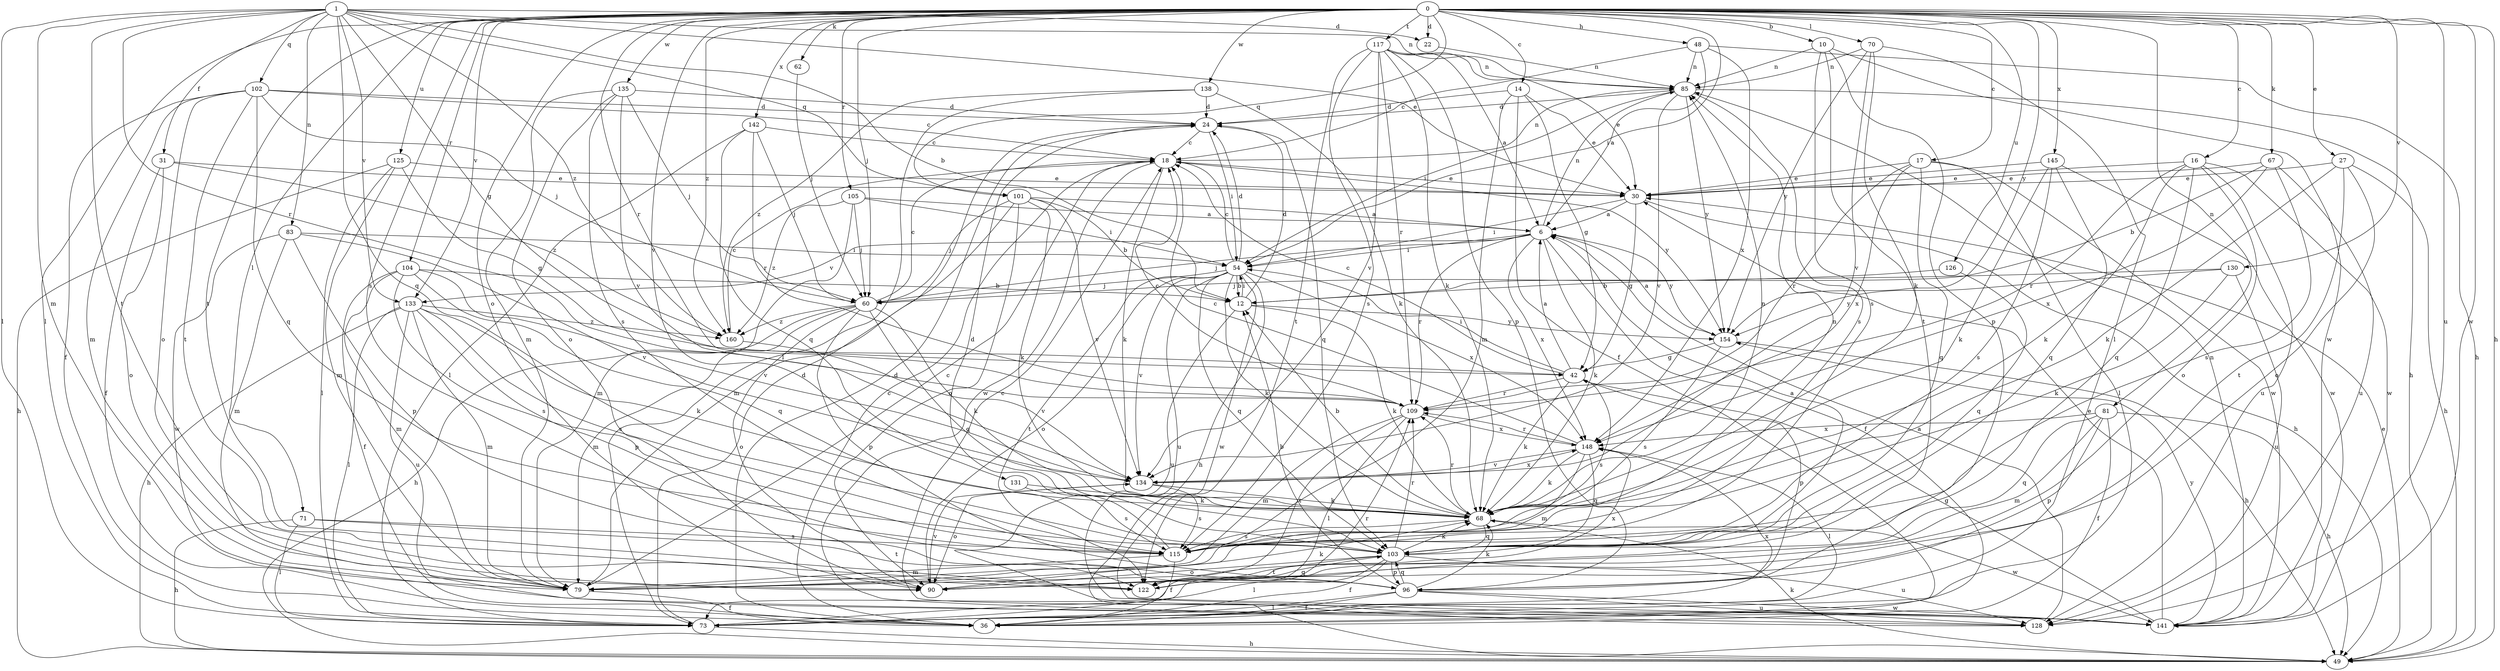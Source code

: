 strict digraph  {
0;
1;
6;
10;
12;
14;
16;
17;
18;
22;
24;
27;
30;
31;
36;
42;
48;
49;
54;
60;
62;
67;
68;
70;
71;
73;
79;
81;
83;
85;
90;
96;
101;
102;
103;
104;
105;
109;
115;
117;
122;
125;
126;
128;
130;
131;
133;
134;
135;
138;
141;
142;
145;
148;
154;
160;
0 -> 10  [label=b];
0 -> 14  [label=c];
0 -> 16  [label=c];
0 -> 17  [label=c];
0 -> 22  [label=d];
0 -> 27  [label=e];
0 -> 48  [label=h];
0 -> 49  [label=h];
0 -> 54  [label=i];
0 -> 60  [label=j];
0 -> 62  [label=k];
0 -> 67  [label=k];
0 -> 70  [label=l];
0 -> 71  [label=l];
0 -> 73  [label=l];
0 -> 81  [label=n];
0 -> 90  [label=o];
0 -> 101  [label=q];
0 -> 104  [label=r];
0 -> 105  [label=r];
0 -> 109  [label=r];
0 -> 115  [label=s];
0 -> 117  [label=t];
0 -> 122  [label=t];
0 -> 125  [label=u];
0 -> 126  [label=u];
0 -> 128  [label=u];
0 -> 130  [label=v];
0 -> 131  [label=v];
0 -> 133  [label=v];
0 -> 135  [label=w];
0 -> 138  [label=w];
0 -> 141  [label=w];
0 -> 142  [label=x];
0 -> 145  [label=x];
0 -> 154  [label=y];
0 -> 160  [label=z];
1 -> 12  [label=b];
1 -> 22  [label=d];
1 -> 30  [label=e];
1 -> 31  [label=f];
1 -> 42  [label=g];
1 -> 73  [label=l];
1 -> 79  [label=m];
1 -> 83  [label=n];
1 -> 85  [label=n];
1 -> 101  [label=q];
1 -> 102  [label=q];
1 -> 103  [label=q];
1 -> 109  [label=r];
1 -> 122  [label=t];
1 -> 133  [label=v];
1 -> 160  [label=z];
6 -> 36  [label=f];
6 -> 54  [label=i];
6 -> 60  [label=j];
6 -> 68  [label=k];
6 -> 85  [label=n];
6 -> 109  [label=r];
6 -> 133  [label=v];
6 -> 148  [label=x];
6 -> 154  [label=y];
10 -> 85  [label=n];
10 -> 96  [label=p];
10 -> 115  [label=s];
10 -> 122  [label=t];
10 -> 141  [label=w];
12 -> 24  [label=d];
12 -> 54  [label=i];
12 -> 68  [label=k];
12 -> 128  [label=u];
12 -> 154  [label=y];
14 -> 24  [label=d];
14 -> 30  [label=e];
14 -> 36  [label=f];
14 -> 42  [label=g];
14 -> 79  [label=m];
16 -> 30  [label=e];
16 -> 68  [label=k];
16 -> 90  [label=o];
16 -> 103  [label=q];
16 -> 109  [label=r];
16 -> 128  [label=u];
16 -> 141  [label=w];
17 -> 30  [label=e];
17 -> 73  [label=l];
17 -> 103  [label=q];
17 -> 109  [label=r];
17 -> 141  [label=w];
17 -> 148  [label=x];
18 -> 30  [label=e];
18 -> 68  [label=k];
18 -> 85  [label=n];
18 -> 141  [label=w];
18 -> 154  [label=y];
22 -> 85  [label=n];
24 -> 18  [label=c];
24 -> 54  [label=i];
24 -> 103  [label=q];
27 -> 30  [label=e];
27 -> 49  [label=h];
27 -> 68  [label=k];
27 -> 90  [label=o];
27 -> 122  [label=t];
30 -> 6  [label=a];
30 -> 42  [label=g];
30 -> 49  [label=h];
30 -> 54  [label=i];
31 -> 30  [label=e];
31 -> 36  [label=f];
31 -> 90  [label=o];
31 -> 160  [label=z];
36 -> 18  [label=c];
36 -> 24  [label=d];
42 -> 6  [label=a];
42 -> 18  [label=c];
42 -> 54  [label=i];
42 -> 68  [label=k];
42 -> 96  [label=p];
42 -> 109  [label=r];
42 -> 115  [label=s];
48 -> 6  [label=a];
48 -> 18  [label=c];
48 -> 49  [label=h];
48 -> 85  [label=n];
48 -> 148  [label=x];
49 -> 30  [label=e];
49 -> 68  [label=k];
54 -> 12  [label=b];
54 -> 18  [label=c];
54 -> 24  [label=d];
54 -> 49  [label=h];
54 -> 60  [label=j];
54 -> 68  [label=k];
54 -> 90  [label=o];
54 -> 103  [label=q];
54 -> 122  [label=t];
54 -> 128  [label=u];
54 -> 134  [label=v];
54 -> 141  [label=w];
54 -> 148  [label=x];
60 -> 18  [label=c];
60 -> 49  [label=h];
60 -> 68  [label=k];
60 -> 79  [label=m];
60 -> 90  [label=o];
60 -> 96  [label=p];
60 -> 103  [label=q];
60 -> 160  [label=z];
62 -> 60  [label=j];
67 -> 12  [label=b];
67 -> 30  [label=e];
67 -> 115  [label=s];
67 -> 128  [label=u];
67 -> 148  [label=x];
68 -> 12  [label=b];
68 -> 85  [label=n];
68 -> 103  [label=q];
68 -> 109  [label=r];
68 -> 115  [label=s];
68 -> 141  [label=w];
70 -> 68  [label=k];
70 -> 73  [label=l];
70 -> 85  [label=n];
70 -> 134  [label=v];
70 -> 154  [label=y];
71 -> 49  [label=h];
71 -> 73  [label=l];
71 -> 115  [label=s];
71 -> 122  [label=t];
73 -> 24  [label=d];
73 -> 49  [label=h];
73 -> 109  [label=r];
73 -> 148  [label=x];
79 -> 18  [label=c];
79 -> 36  [label=f];
81 -> 36  [label=f];
81 -> 49  [label=h];
81 -> 79  [label=m];
81 -> 96  [label=p];
81 -> 103  [label=q];
81 -> 148  [label=x];
83 -> 54  [label=i];
83 -> 79  [label=m];
83 -> 96  [label=p];
83 -> 134  [label=v];
83 -> 141  [label=w];
85 -> 24  [label=d];
85 -> 49  [label=h];
85 -> 54  [label=i];
85 -> 115  [label=s];
85 -> 134  [label=v];
85 -> 154  [label=y];
90 -> 68  [label=k];
90 -> 134  [label=v];
90 -> 148  [label=x];
96 -> 12  [label=b];
96 -> 36  [label=f];
96 -> 68  [label=k];
96 -> 73  [label=l];
96 -> 103  [label=q];
96 -> 128  [label=u];
96 -> 141  [label=w];
101 -> 6  [label=a];
101 -> 12  [label=b];
101 -> 60  [label=j];
101 -> 68  [label=k];
101 -> 79  [label=m];
101 -> 90  [label=o];
101 -> 134  [label=v];
102 -> 18  [label=c];
102 -> 24  [label=d];
102 -> 36  [label=f];
102 -> 60  [label=j];
102 -> 79  [label=m];
102 -> 90  [label=o];
102 -> 103  [label=q];
102 -> 122  [label=t];
103 -> 6  [label=a];
103 -> 36  [label=f];
103 -> 68  [label=k];
103 -> 73  [label=l];
103 -> 90  [label=o];
103 -> 96  [label=p];
103 -> 109  [label=r];
103 -> 122  [label=t];
103 -> 128  [label=u];
104 -> 12  [label=b];
104 -> 36  [label=f];
104 -> 79  [label=m];
104 -> 103  [label=q];
104 -> 115  [label=s];
104 -> 134  [label=v];
105 -> 6  [label=a];
105 -> 54  [label=i];
105 -> 60  [label=j];
105 -> 79  [label=m];
105 -> 160  [label=z];
109 -> 18  [label=c];
109 -> 73  [label=l];
109 -> 79  [label=m];
109 -> 122  [label=t];
109 -> 148  [label=x];
115 -> 24  [label=d];
115 -> 36  [label=f];
115 -> 79  [label=m];
115 -> 85  [label=n];
117 -> 6  [label=a];
117 -> 30  [label=e];
117 -> 68  [label=k];
117 -> 85  [label=n];
117 -> 96  [label=p];
117 -> 109  [label=r];
117 -> 115  [label=s];
117 -> 122  [label=t];
117 -> 134  [label=v];
122 -> 103  [label=q];
125 -> 30  [label=e];
125 -> 42  [label=g];
125 -> 49  [label=h];
125 -> 73  [label=l];
125 -> 79  [label=m];
126 -> 60  [label=j];
126 -> 103  [label=q];
128 -> 6  [label=a];
130 -> 12  [label=b];
130 -> 68  [label=k];
130 -> 128  [label=u];
130 -> 154  [label=y];
131 -> 68  [label=k];
131 -> 115  [label=s];
133 -> 49  [label=h];
133 -> 68  [label=k];
133 -> 73  [label=l];
133 -> 79  [label=m];
133 -> 96  [label=p];
133 -> 115  [label=s];
133 -> 128  [label=u];
133 -> 160  [label=z];
134 -> 68  [label=k];
134 -> 90  [label=o];
134 -> 115  [label=s];
134 -> 148  [label=x];
135 -> 24  [label=d];
135 -> 60  [label=j];
135 -> 79  [label=m];
135 -> 90  [label=o];
135 -> 115  [label=s];
135 -> 134  [label=v];
138 -> 24  [label=d];
138 -> 68  [label=k];
138 -> 73  [label=l];
138 -> 160  [label=z];
141 -> 18  [label=c];
141 -> 30  [label=e];
141 -> 42  [label=g];
141 -> 85  [label=n];
141 -> 154  [label=y];
142 -> 18  [label=c];
142 -> 60  [label=j];
142 -> 73  [label=l];
142 -> 103  [label=q];
142 -> 109  [label=r];
145 -> 30  [label=e];
145 -> 68  [label=k];
145 -> 103  [label=q];
145 -> 115  [label=s];
145 -> 141  [label=w];
148 -> 18  [label=c];
148 -> 68  [label=k];
148 -> 73  [label=l];
148 -> 79  [label=m];
148 -> 103  [label=q];
148 -> 109  [label=r];
148 -> 134  [label=v];
154 -> 6  [label=a];
154 -> 42  [label=g];
154 -> 49  [label=h];
154 -> 115  [label=s];
160 -> 18  [label=c];
160 -> 134  [label=v];
}
